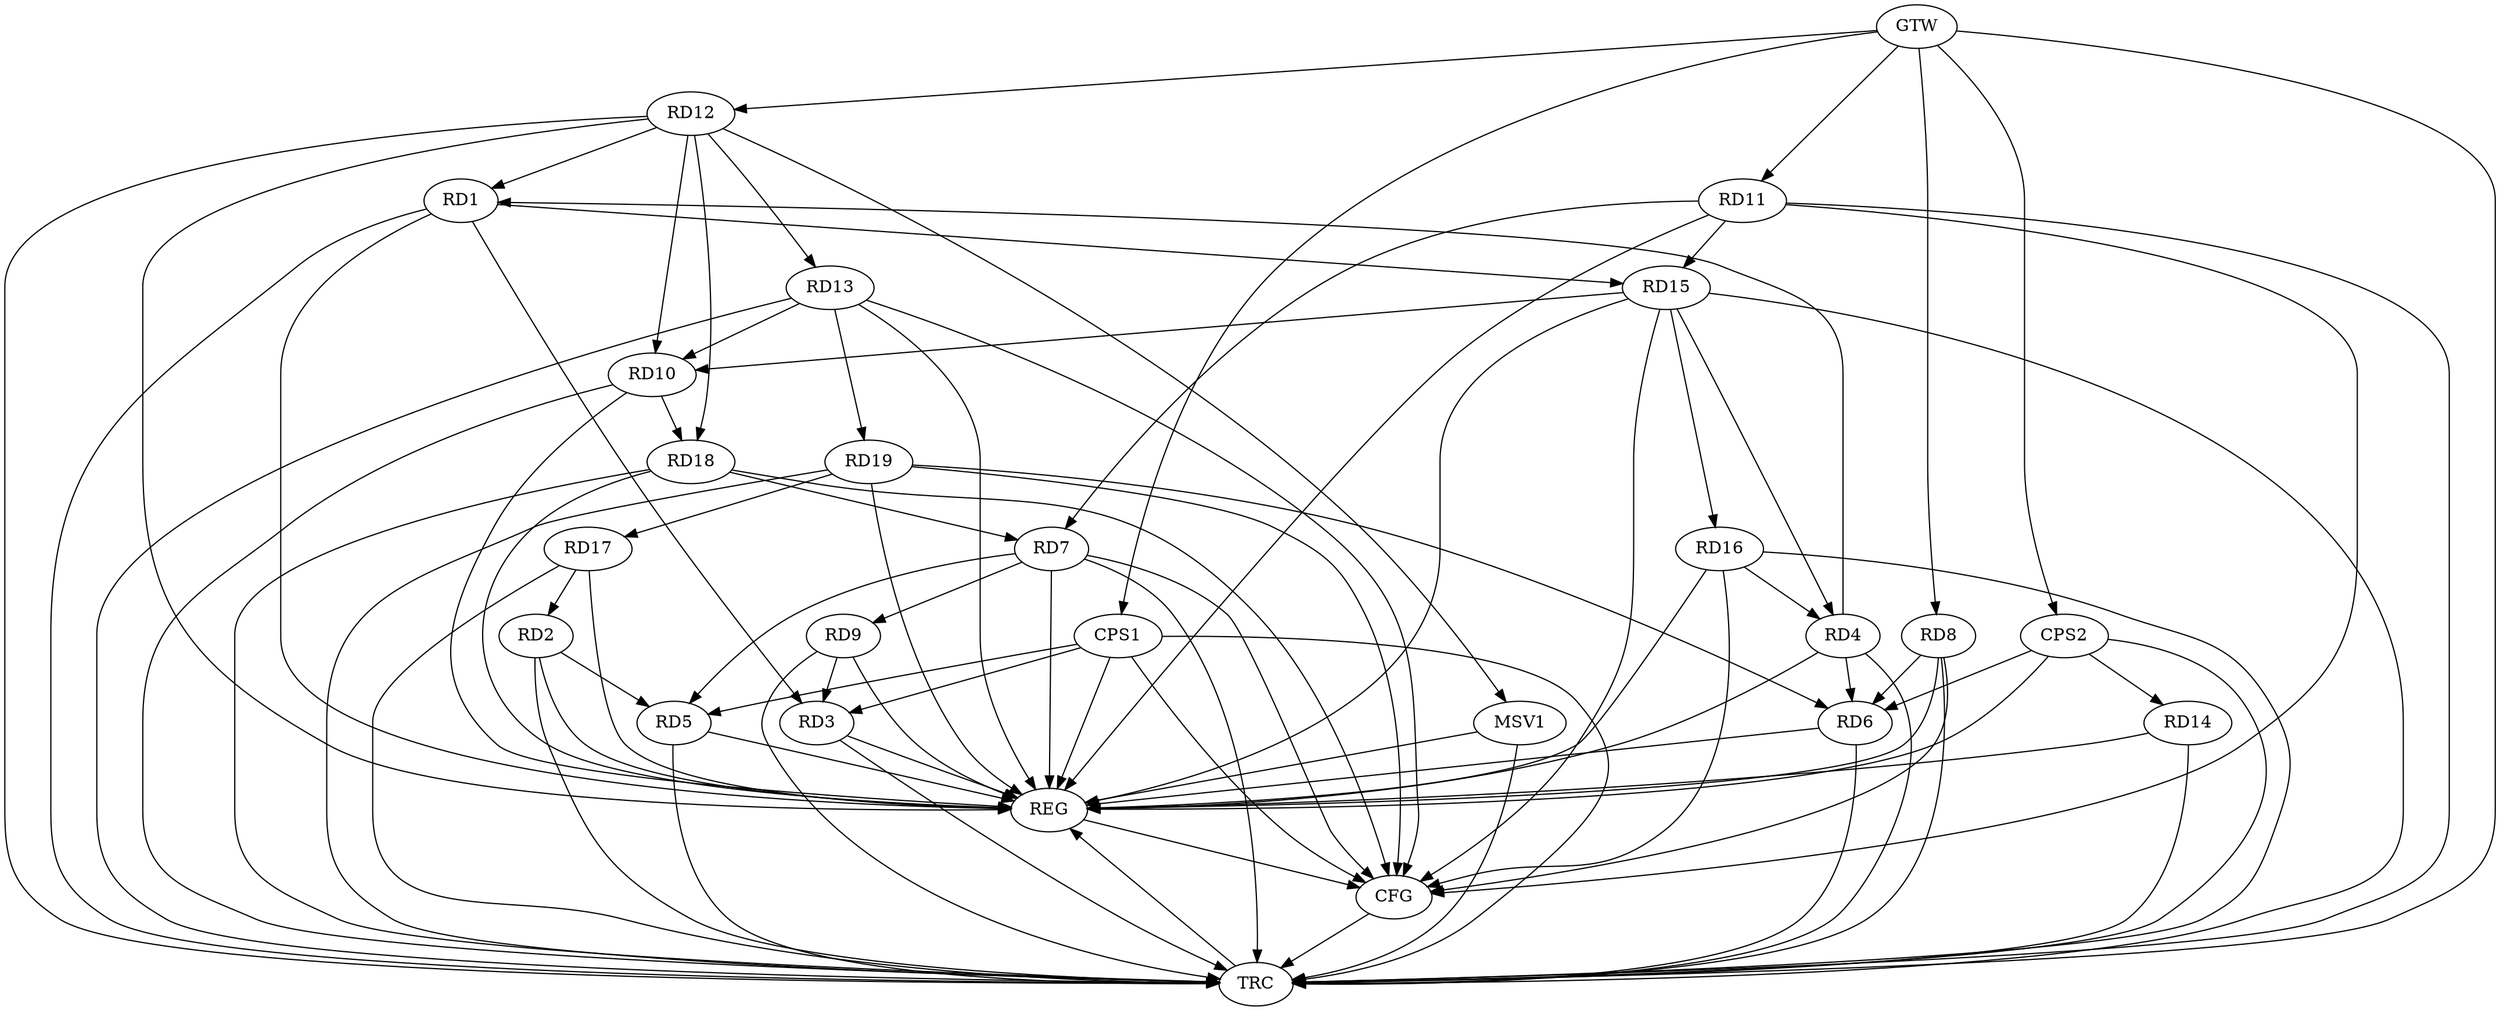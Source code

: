 strict digraph G {
  RD1 [ label="RD1" ];
  RD2 [ label="RD2" ];
  RD3 [ label="RD3" ];
  RD4 [ label="RD4" ];
  RD5 [ label="RD5" ];
  RD6 [ label="RD6" ];
  RD7 [ label="RD7" ];
  RD8 [ label="RD8" ];
  RD9 [ label="RD9" ];
  RD10 [ label="RD10" ];
  RD11 [ label="RD11" ];
  RD12 [ label="RD12" ];
  RD13 [ label="RD13" ];
  RD14 [ label="RD14" ];
  RD15 [ label="RD15" ];
  RD16 [ label="RD16" ];
  RD17 [ label="RD17" ];
  RD18 [ label="RD18" ];
  RD19 [ label="RD19" ];
  CPS1 [ label="CPS1" ];
  CPS2 [ label="CPS2" ];
  GTW [ label="GTW" ];
  REG [ label="REG" ];
  CFG [ label="CFG" ];
  TRC [ label="TRC" ];
  MSV1 [ label="MSV1" ];
  RD1 -> RD3;
  RD4 -> RD1;
  RD12 -> RD1;
  RD1 -> RD15;
  RD2 -> RD5;
  RD17 -> RD2;
  RD9 -> RD3;
  RD4 -> RD6;
  RD15 -> RD4;
  RD16 -> RD4;
  RD7 -> RD5;
  RD8 -> RD6;
  RD19 -> RD6;
  RD7 -> RD9;
  RD11 -> RD7;
  RD18 -> RD7;
  RD12 -> RD10;
  RD13 -> RD10;
  RD15 -> RD10;
  RD10 -> RD18;
  RD11 -> RD15;
  RD12 -> RD13;
  RD12 -> RD18;
  RD13 -> RD19;
  RD15 -> RD16;
  RD19 -> RD17;
  CPS1 -> RD3;
  CPS1 -> RD5;
  CPS2 -> RD6;
  CPS2 -> RD14;
  GTW -> RD8;
  GTW -> RD11;
  GTW -> RD12;
  GTW -> CPS1;
  GTW -> CPS2;
  RD1 -> REG;
  RD2 -> REG;
  RD3 -> REG;
  RD4 -> REG;
  RD5 -> REG;
  RD6 -> REG;
  RD7 -> REG;
  RD8 -> REG;
  RD9 -> REG;
  RD10 -> REG;
  RD11 -> REG;
  RD12 -> REG;
  RD13 -> REG;
  RD14 -> REG;
  RD15 -> REG;
  RD16 -> REG;
  RD17 -> REG;
  RD18 -> REG;
  RD19 -> REG;
  CPS1 -> REG;
  CPS2 -> REG;
  RD13 -> CFG;
  RD18 -> CFG;
  RD11 -> CFG;
  RD19 -> CFG;
  RD15 -> CFG;
  CPS1 -> CFG;
  RD7 -> CFG;
  RD16 -> CFG;
  RD8 -> CFG;
  REG -> CFG;
  RD1 -> TRC;
  RD2 -> TRC;
  RD3 -> TRC;
  RD4 -> TRC;
  RD5 -> TRC;
  RD6 -> TRC;
  RD7 -> TRC;
  RD8 -> TRC;
  RD9 -> TRC;
  RD10 -> TRC;
  RD11 -> TRC;
  RD12 -> TRC;
  RD13 -> TRC;
  RD14 -> TRC;
  RD15 -> TRC;
  RD16 -> TRC;
  RD17 -> TRC;
  RD18 -> TRC;
  RD19 -> TRC;
  CPS1 -> TRC;
  CPS2 -> TRC;
  GTW -> TRC;
  CFG -> TRC;
  TRC -> REG;
  RD12 -> MSV1;
  MSV1 -> REG;
  MSV1 -> TRC;
}
